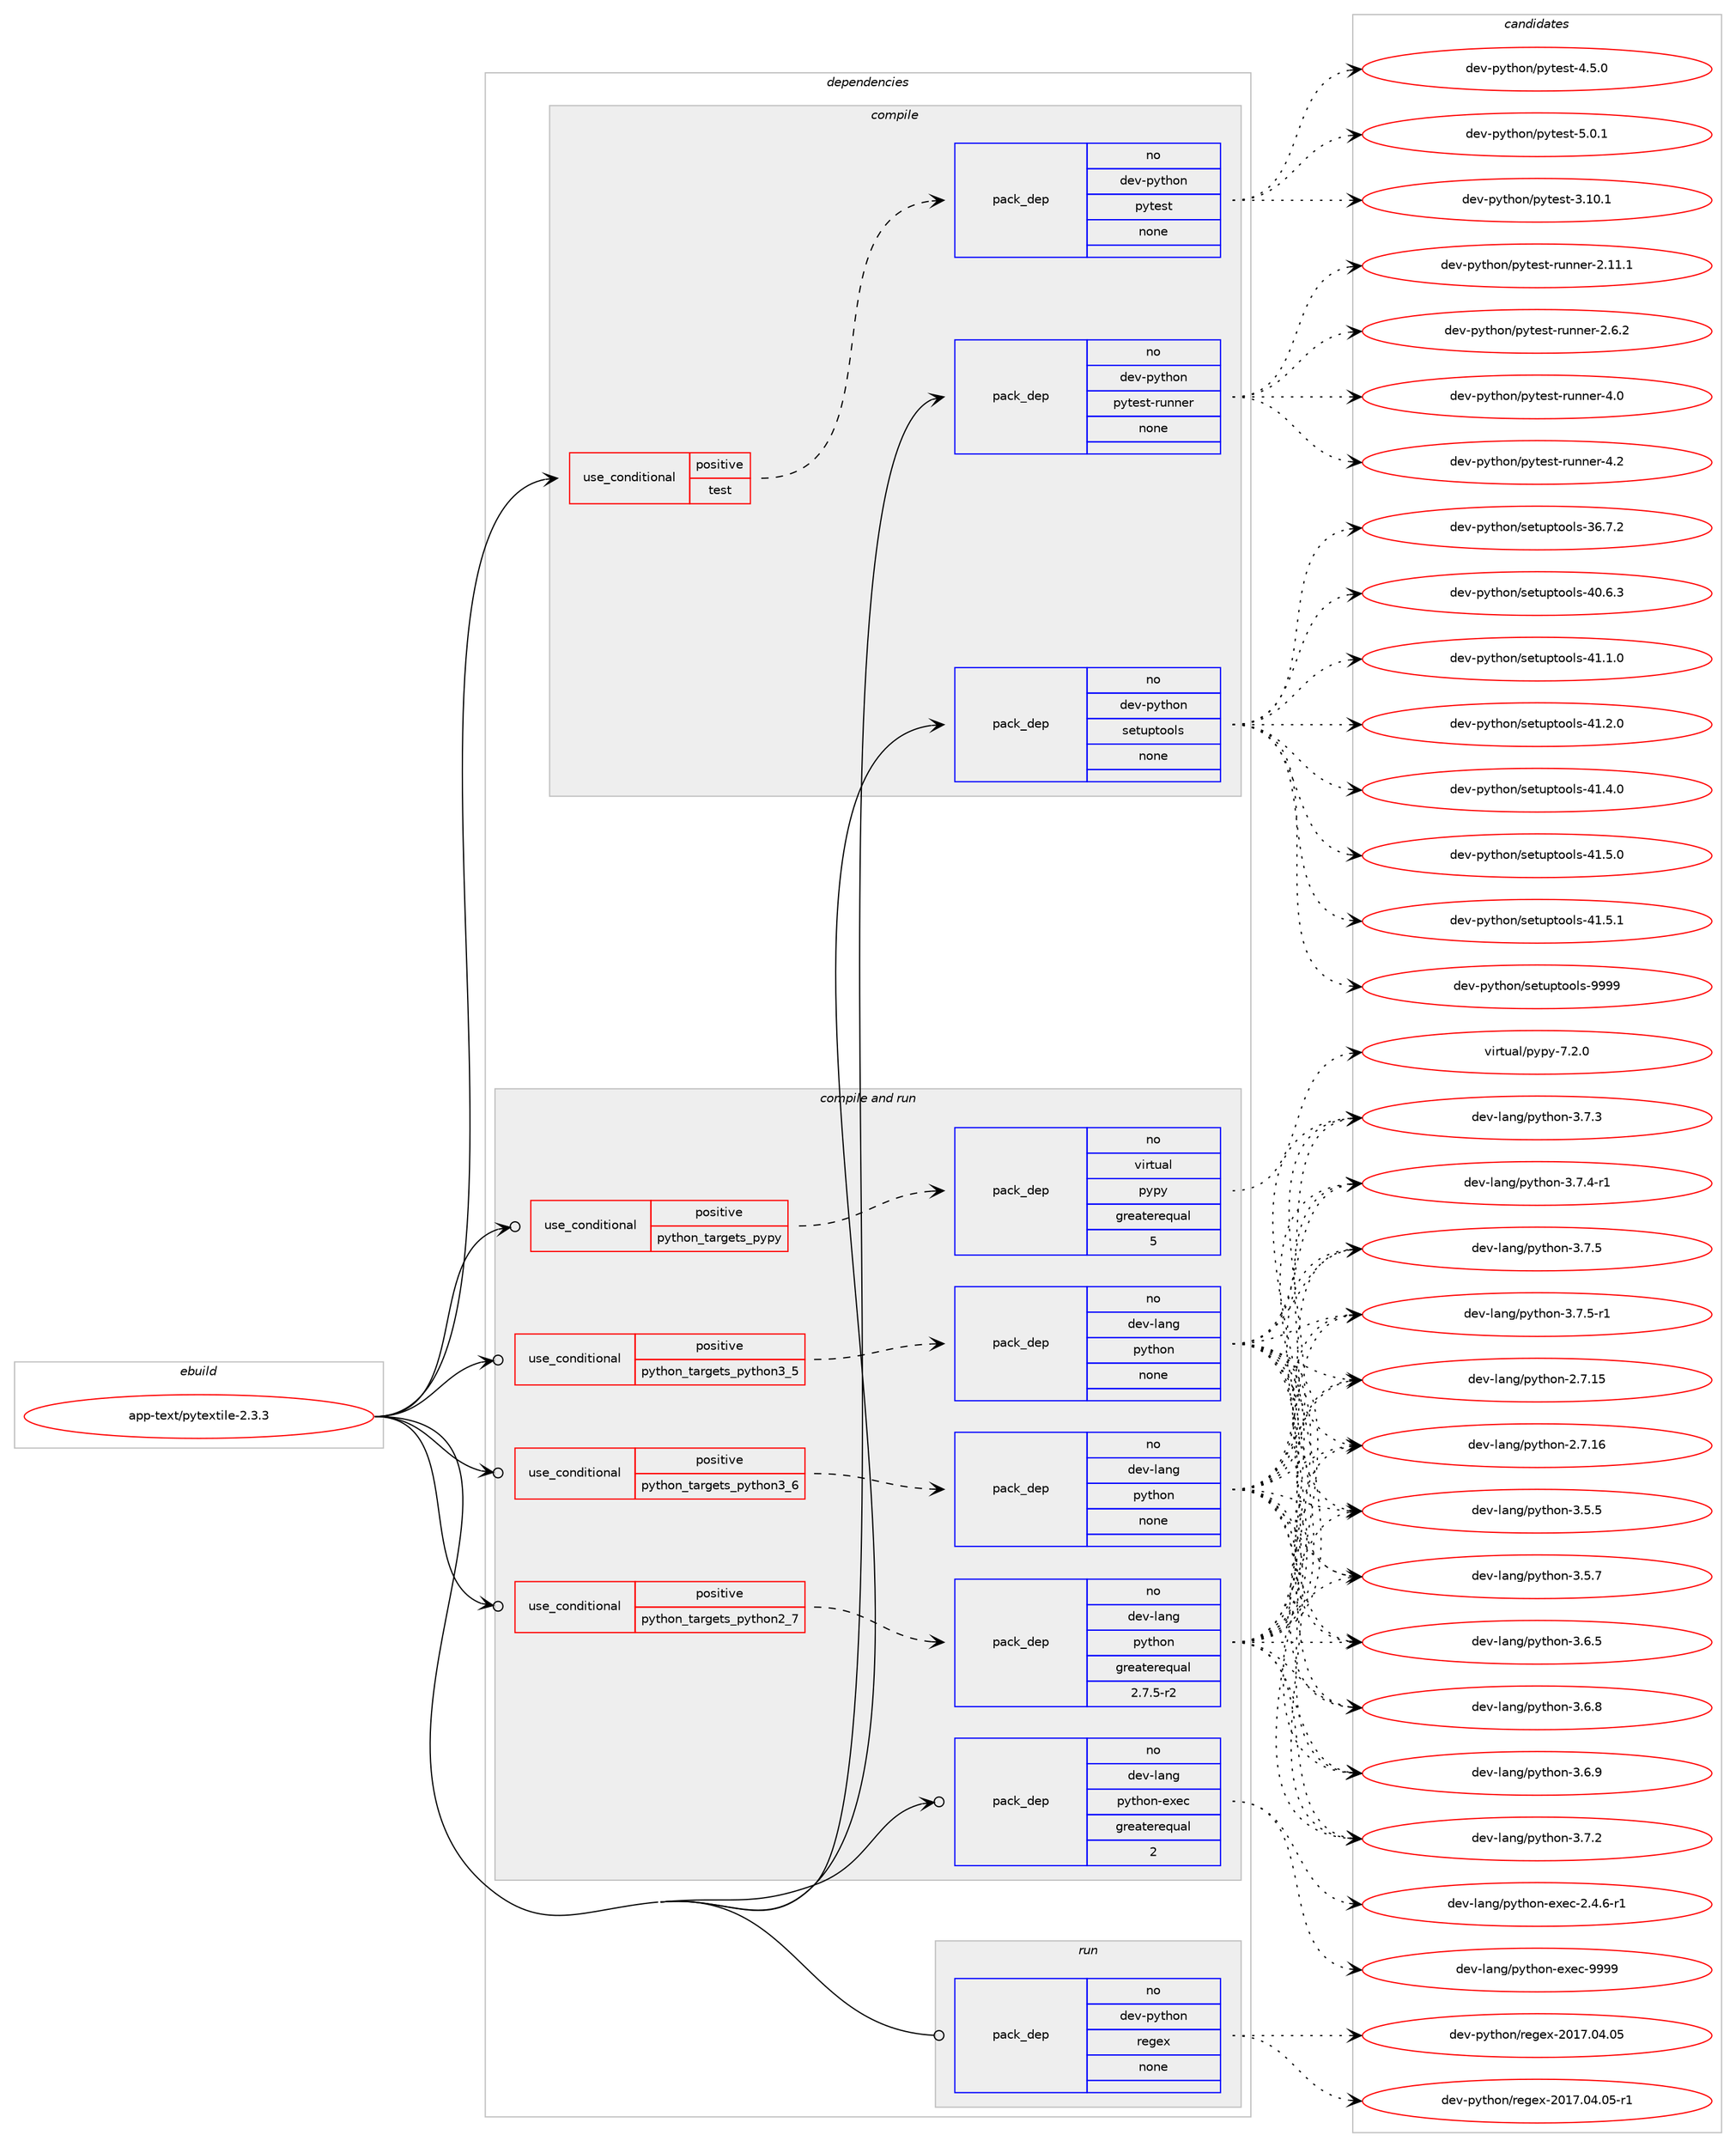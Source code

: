 digraph prolog {

# *************
# Graph options
# *************

newrank=true;
concentrate=true;
compound=true;
graph [rankdir=LR,fontname=Helvetica,fontsize=10,ranksep=1.5];#, ranksep=2.5, nodesep=0.2];
edge  [arrowhead=vee];
node  [fontname=Helvetica,fontsize=10];

# **********
# The ebuild
# **********

subgraph cluster_leftcol {
color=gray;
rank=same;
label=<<i>ebuild</i>>;
id [label="app-text/pytextile-2.3.3", color=red, width=4, href="../app-text/pytextile-2.3.3.svg"];
}

# ****************
# The dependencies
# ****************

subgraph cluster_midcol {
color=gray;
label=<<i>dependencies</i>>;
subgraph cluster_compile {
fillcolor="#eeeeee";
style=filled;
label=<<i>compile</i>>;
subgraph cond121783 {
dependency511602 [label=<<TABLE BORDER="0" CELLBORDER="1" CELLSPACING="0" CELLPADDING="4"><TR><TD ROWSPAN="3" CELLPADDING="10">use_conditional</TD></TR><TR><TD>positive</TD></TR><TR><TD>test</TD></TR></TABLE>>, shape=none, color=red];
subgraph pack380550 {
dependency511603 [label=<<TABLE BORDER="0" CELLBORDER="1" CELLSPACING="0" CELLPADDING="4" WIDTH="220"><TR><TD ROWSPAN="6" CELLPADDING="30">pack_dep</TD></TR><TR><TD WIDTH="110">no</TD></TR><TR><TD>dev-python</TD></TR><TR><TD>pytest</TD></TR><TR><TD>none</TD></TR><TR><TD></TD></TR></TABLE>>, shape=none, color=blue];
}
dependency511602:e -> dependency511603:w [weight=20,style="dashed",arrowhead="vee"];
}
id:e -> dependency511602:w [weight=20,style="solid",arrowhead="vee"];
subgraph pack380551 {
dependency511604 [label=<<TABLE BORDER="0" CELLBORDER="1" CELLSPACING="0" CELLPADDING="4" WIDTH="220"><TR><TD ROWSPAN="6" CELLPADDING="30">pack_dep</TD></TR><TR><TD WIDTH="110">no</TD></TR><TR><TD>dev-python</TD></TR><TR><TD>pytest-runner</TD></TR><TR><TD>none</TD></TR><TR><TD></TD></TR></TABLE>>, shape=none, color=blue];
}
id:e -> dependency511604:w [weight=20,style="solid",arrowhead="vee"];
subgraph pack380552 {
dependency511605 [label=<<TABLE BORDER="0" CELLBORDER="1" CELLSPACING="0" CELLPADDING="4" WIDTH="220"><TR><TD ROWSPAN="6" CELLPADDING="30">pack_dep</TD></TR><TR><TD WIDTH="110">no</TD></TR><TR><TD>dev-python</TD></TR><TR><TD>setuptools</TD></TR><TR><TD>none</TD></TR><TR><TD></TD></TR></TABLE>>, shape=none, color=blue];
}
id:e -> dependency511605:w [weight=20,style="solid",arrowhead="vee"];
}
subgraph cluster_compileandrun {
fillcolor="#eeeeee";
style=filled;
label=<<i>compile and run</i>>;
subgraph cond121784 {
dependency511606 [label=<<TABLE BORDER="0" CELLBORDER="1" CELLSPACING="0" CELLPADDING="4"><TR><TD ROWSPAN="3" CELLPADDING="10">use_conditional</TD></TR><TR><TD>positive</TD></TR><TR><TD>python_targets_pypy</TD></TR></TABLE>>, shape=none, color=red];
subgraph pack380553 {
dependency511607 [label=<<TABLE BORDER="0" CELLBORDER="1" CELLSPACING="0" CELLPADDING="4" WIDTH="220"><TR><TD ROWSPAN="6" CELLPADDING="30">pack_dep</TD></TR><TR><TD WIDTH="110">no</TD></TR><TR><TD>virtual</TD></TR><TR><TD>pypy</TD></TR><TR><TD>greaterequal</TD></TR><TR><TD>5</TD></TR></TABLE>>, shape=none, color=blue];
}
dependency511606:e -> dependency511607:w [weight=20,style="dashed",arrowhead="vee"];
}
id:e -> dependency511606:w [weight=20,style="solid",arrowhead="odotvee"];
subgraph cond121785 {
dependency511608 [label=<<TABLE BORDER="0" CELLBORDER="1" CELLSPACING="0" CELLPADDING="4"><TR><TD ROWSPAN="3" CELLPADDING="10">use_conditional</TD></TR><TR><TD>positive</TD></TR><TR><TD>python_targets_python2_7</TD></TR></TABLE>>, shape=none, color=red];
subgraph pack380554 {
dependency511609 [label=<<TABLE BORDER="0" CELLBORDER="1" CELLSPACING="0" CELLPADDING="4" WIDTH="220"><TR><TD ROWSPAN="6" CELLPADDING="30">pack_dep</TD></TR><TR><TD WIDTH="110">no</TD></TR><TR><TD>dev-lang</TD></TR><TR><TD>python</TD></TR><TR><TD>greaterequal</TD></TR><TR><TD>2.7.5-r2</TD></TR></TABLE>>, shape=none, color=blue];
}
dependency511608:e -> dependency511609:w [weight=20,style="dashed",arrowhead="vee"];
}
id:e -> dependency511608:w [weight=20,style="solid",arrowhead="odotvee"];
subgraph cond121786 {
dependency511610 [label=<<TABLE BORDER="0" CELLBORDER="1" CELLSPACING="0" CELLPADDING="4"><TR><TD ROWSPAN="3" CELLPADDING="10">use_conditional</TD></TR><TR><TD>positive</TD></TR><TR><TD>python_targets_python3_5</TD></TR></TABLE>>, shape=none, color=red];
subgraph pack380555 {
dependency511611 [label=<<TABLE BORDER="0" CELLBORDER="1" CELLSPACING="0" CELLPADDING="4" WIDTH="220"><TR><TD ROWSPAN="6" CELLPADDING="30">pack_dep</TD></TR><TR><TD WIDTH="110">no</TD></TR><TR><TD>dev-lang</TD></TR><TR><TD>python</TD></TR><TR><TD>none</TD></TR><TR><TD></TD></TR></TABLE>>, shape=none, color=blue];
}
dependency511610:e -> dependency511611:w [weight=20,style="dashed",arrowhead="vee"];
}
id:e -> dependency511610:w [weight=20,style="solid",arrowhead="odotvee"];
subgraph cond121787 {
dependency511612 [label=<<TABLE BORDER="0" CELLBORDER="1" CELLSPACING="0" CELLPADDING="4"><TR><TD ROWSPAN="3" CELLPADDING="10">use_conditional</TD></TR><TR><TD>positive</TD></TR><TR><TD>python_targets_python3_6</TD></TR></TABLE>>, shape=none, color=red];
subgraph pack380556 {
dependency511613 [label=<<TABLE BORDER="0" CELLBORDER="1" CELLSPACING="0" CELLPADDING="4" WIDTH="220"><TR><TD ROWSPAN="6" CELLPADDING="30">pack_dep</TD></TR><TR><TD WIDTH="110">no</TD></TR><TR><TD>dev-lang</TD></TR><TR><TD>python</TD></TR><TR><TD>none</TD></TR><TR><TD></TD></TR></TABLE>>, shape=none, color=blue];
}
dependency511612:e -> dependency511613:w [weight=20,style="dashed",arrowhead="vee"];
}
id:e -> dependency511612:w [weight=20,style="solid",arrowhead="odotvee"];
subgraph pack380557 {
dependency511614 [label=<<TABLE BORDER="0" CELLBORDER="1" CELLSPACING="0" CELLPADDING="4" WIDTH="220"><TR><TD ROWSPAN="6" CELLPADDING="30">pack_dep</TD></TR><TR><TD WIDTH="110">no</TD></TR><TR><TD>dev-lang</TD></TR><TR><TD>python-exec</TD></TR><TR><TD>greaterequal</TD></TR><TR><TD>2</TD></TR></TABLE>>, shape=none, color=blue];
}
id:e -> dependency511614:w [weight=20,style="solid",arrowhead="odotvee"];
}
subgraph cluster_run {
fillcolor="#eeeeee";
style=filled;
label=<<i>run</i>>;
subgraph pack380558 {
dependency511615 [label=<<TABLE BORDER="0" CELLBORDER="1" CELLSPACING="0" CELLPADDING="4" WIDTH="220"><TR><TD ROWSPAN="6" CELLPADDING="30">pack_dep</TD></TR><TR><TD WIDTH="110">no</TD></TR><TR><TD>dev-python</TD></TR><TR><TD>regex</TD></TR><TR><TD>none</TD></TR><TR><TD></TD></TR></TABLE>>, shape=none, color=blue];
}
id:e -> dependency511615:w [weight=20,style="solid",arrowhead="odot"];
}
}

# **************
# The candidates
# **************

subgraph cluster_choices {
rank=same;
color=gray;
label=<<i>candidates</i>>;

subgraph choice380550 {
color=black;
nodesep=1;
choice100101118451121211161041111104711212111610111511645514649484649 [label="dev-python/pytest-3.10.1", color=red, width=4,href="../dev-python/pytest-3.10.1.svg"];
choice1001011184511212111610411111047112121116101115116455246534648 [label="dev-python/pytest-4.5.0", color=red, width=4,href="../dev-python/pytest-4.5.0.svg"];
choice1001011184511212111610411111047112121116101115116455346484649 [label="dev-python/pytest-5.0.1", color=red, width=4,href="../dev-python/pytest-5.0.1.svg"];
dependency511603:e -> choice100101118451121211161041111104711212111610111511645514649484649:w [style=dotted,weight="100"];
dependency511603:e -> choice1001011184511212111610411111047112121116101115116455246534648:w [style=dotted,weight="100"];
dependency511603:e -> choice1001011184511212111610411111047112121116101115116455346484649:w [style=dotted,weight="100"];
}
subgraph choice380551 {
color=black;
nodesep=1;
choice10010111845112121116104111110471121211161011151164511411711011010111445504649494649 [label="dev-python/pytest-runner-2.11.1", color=red, width=4,href="../dev-python/pytest-runner-2.11.1.svg"];
choice100101118451121211161041111104711212111610111511645114117110110101114455046544650 [label="dev-python/pytest-runner-2.6.2", color=red, width=4,href="../dev-python/pytest-runner-2.6.2.svg"];
choice10010111845112121116104111110471121211161011151164511411711011010111445524648 [label="dev-python/pytest-runner-4.0", color=red, width=4,href="../dev-python/pytest-runner-4.0.svg"];
choice10010111845112121116104111110471121211161011151164511411711011010111445524650 [label="dev-python/pytest-runner-4.2", color=red, width=4,href="../dev-python/pytest-runner-4.2.svg"];
dependency511604:e -> choice10010111845112121116104111110471121211161011151164511411711011010111445504649494649:w [style=dotted,weight="100"];
dependency511604:e -> choice100101118451121211161041111104711212111610111511645114117110110101114455046544650:w [style=dotted,weight="100"];
dependency511604:e -> choice10010111845112121116104111110471121211161011151164511411711011010111445524648:w [style=dotted,weight="100"];
dependency511604:e -> choice10010111845112121116104111110471121211161011151164511411711011010111445524650:w [style=dotted,weight="100"];
}
subgraph choice380552 {
color=black;
nodesep=1;
choice100101118451121211161041111104711510111611711211611111110811545515446554650 [label="dev-python/setuptools-36.7.2", color=red, width=4,href="../dev-python/setuptools-36.7.2.svg"];
choice100101118451121211161041111104711510111611711211611111110811545524846544651 [label="dev-python/setuptools-40.6.3", color=red, width=4,href="../dev-python/setuptools-40.6.3.svg"];
choice100101118451121211161041111104711510111611711211611111110811545524946494648 [label="dev-python/setuptools-41.1.0", color=red, width=4,href="../dev-python/setuptools-41.1.0.svg"];
choice100101118451121211161041111104711510111611711211611111110811545524946504648 [label="dev-python/setuptools-41.2.0", color=red, width=4,href="../dev-python/setuptools-41.2.0.svg"];
choice100101118451121211161041111104711510111611711211611111110811545524946524648 [label="dev-python/setuptools-41.4.0", color=red, width=4,href="../dev-python/setuptools-41.4.0.svg"];
choice100101118451121211161041111104711510111611711211611111110811545524946534648 [label="dev-python/setuptools-41.5.0", color=red, width=4,href="../dev-python/setuptools-41.5.0.svg"];
choice100101118451121211161041111104711510111611711211611111110811545524946534649 [label="dev-python/setuptools-41.5.1", color=red, width=4,href="../dev-python/setuptools-41.5.1.svg"];
choice10010111845112121116104111110471151011161171121161111111081154557575757 [label="dev-python/setuptools-9999", color=red, width=4,href="../dev-python/setuptools-9999.svg"];
dependency511605:e -> choice100101118451121211161041111104711510111611711211611111110811545515446554650:w [style=dotted,weight="100"];
dependency511605:e -> choice100101118451121211161041111104711510111611711211611111110811545524846544651:w [style=dotted,weight="100"];
dependency511605:e -> choice100101118451121211161041111104711510111611711211611111110811545524946494648:w [style=dotted,weight="100"];
dependency511605:e -> choice100101118451121211161041111104711510111611711211611111110811545524946504648:w [style=dotted,weight="100"];
dependency511605:e -> choice100101118451121211161041111104711510111611711211611111110811545524946524648:w [style=dotted,weight="100"];
dependency511605:e -> choice100101118451121211161041111104711510111611711211611111110811545524946534648:w [style=dotted,weight="100"];
dependency511605:e -> choice100101118451121211161041111104711510111611711211611111110811545524946534649:w [style=dotted,weight="100"];
dependency511605:e -> choice10010111845112121116104111110471151011161171121161111111081154557575757:w [style=dotted,weight="100"];
}
subgraph choice380553 {
color=black;
nodesep=1;
choice1181051141161179710847112121112121455546504648 [label="virtual/pypy-7.2.0", color=red, width=4,href="../virtual/pypy-7.2.0.svg"];
dependency511607:e -> choice1181051141161179710847112121112121455546504648:w [style=dotted,weight="100"];
}
subgraph choice380554 {
color=black;
nodesep=1;
choice10010111845108971101034711212111610411111045504655464953 [label="dev-lang/python-2.7.15", color=red, width=4,href="../dev-lang/python-2.7.15.svg"];
choice10010111845108971101034711212111610411111045504655464954 [label="dev-lang/python-2.7.16", color=red, width=4,href="../dev-lang/python-2.7.16.svg"];
choice100101118451089711010347112121116104111110455146534653 [label="dev-lang/python-3.5.5", color=red, width=4,href="../dev-lang/python-3.5.5.svg"];
choice100101118451089711010347112121116104111110455146534655 [label="dev-lang/python-3.5.7", color=red, width=4,href="../dev-lang/python-3.5.7.svg"];
choice100101118451089711010347112121116104111110455146544653 [label="dev-lang/python-3.6.5", color=red, width=4,href="../dev-lang/python-3.6.5.svg"];
choice100101118451089711010347112121116104111110455146544656 [label="dev-lang/python-3.6.8", color=red, width=4,href="../dev-lang/python-3.6.8.svg"];
choice100101118451089711010347112121116104111110455146544657 [label="dev-lang/python-3.6.9", color=red, width=4,href="../dev-lang/python-3.6.9.svg"];
choice100101118451089711010347112121116104111110455146554650 [label="dev-lang/python-3.7.2", color=red, width=4,href="../dev-lang/python-3.7.2.svg"];
choice100101118451089711010347112121116104111110455146554651 [label="dev-lang/python-3.7.3", color=red, width=4,href="../dev-lang/python-3.7.3.svg"];
choice1001011184510897110103471121211161041111104551465546524511449 [label="dev-lang/python-3.7.4-r1", color=red, width=4,href="../dev-lang/python-3.7.4-r1.svg"];
choice100101118451089711010347112121116104111110455146554653 [label="dev-lang/python-3.7.5", color=red, width=4,href="../dev-lang/python-3.7.5.svg"];
choice1001011184510897110103471121211161041111104551465546534511449 [label="dev-lang/python-3.7.5-r1", color=red, width=4,href="../dev-lang/python-3.7.5-r1.svg"];
dependency511609:e -> choice10010111845108971101034711212111610411111045504655464953:w [style=dotted,weight="100"];
dependency511609:e -> choice10010111845108971101034711212111610411111045504655464954:w [style=dotted,weight="100"];
dependency511609:e -> choice100101118451089711010347112121116104111110455146534653:w [style=dotted,weight="100"];
dependency511609:e -> choice100101118451089711010347112121116104111110455146534655:w [style=dotted,weight="100"];
dependency511609:e -> choice100101118451089711010347112121116104111110455146544653:w [style=dotted,weight="100"];
dependency511609:e -> choice100101118451089711010347112121116104111110455146544656:w [style=dotted,weight="100"];
dependency511609:e -> choice100101118451089711010347112121116104111110455146544657:w [style=dotted,weight="100"];
dependency511609:e -> choice100101118451089711010347112121116104111110455146554650:w [style=dotted,weight="100"];
dependency511609:e -> choice100101118451089711010347112121116104111110455146554651:w [style=dotted,weight="100"];
dependency511609:e -> choice1001011184510897110103471121211161041111104551465546524511449:w [style=dotted,weight="100"];
dependency511609:e -> choice100101118451089711010347112121116104111110455146554653:w [style=dotted,weight="100"];
dependency511609:e -> choice1001011184510897110103471121211161041111104551465546534511449:w [style=dotted,weight="100"];
}
subgraph choice380555 {
color=black;
nodesep=1;
choice10010111845108971101034711212111610411111045504655464953 [label="dev-lang/python-2.7.15", color=red, width=4,href="../dev-lang/python-2.7.15.svg"];
choice10010111845108971101034711212111610411111045504655464954 [label="dev-lang/python-2.7.16", color=red, width=4,href="../dev-lang/python-2.7.16.svg"];
choice100101118451089711010347112121116104111110455146534653 [label="dev-lang/python-3.5.5", color=red, width=4,href="../dev-lang/python-3.5.5.svg"];
choice100101118451089711010347112121116104111110455146534655 [label="dev-lang/python-3.5.7", color=red, width=4,href="../dev-lang/python-3.5.7.svg"];
choice100101118451089711010347112121116104111110455146544653 [label="dev-lang/python-3.6.5", color=red, width=4,href="../dev-lang/python-3.6.5.svg"];
choice100101118451089711010347112121116104111110455146544656 [label="dev-lang/python-3.6.8", color=red, width=4,href="../dev-lang/python-3.6.8.svg"];
choice100101118451089711010347112121116104111110455146544657 [label="dev-lang/python-3.6.9", color=red, width=4,href="../dev-lang/python-3.6.9.svg"];
choice100101118451089711010347112121116104111110455146554650 [label="dev-lang/python-3.7.2", color=red, width=4,href="../dev-lang/python-3.7.2.svg"];
choice100101118451089711010347112121116104111110455146554651 [label="dev-lang/python-3.7.3", color=red, width=4,href="../dev-lang/python-3.7.3.svg"];
choice1001011184510897110103471121211161041111104551465546524511449 [label="dev-lang/python-3.7.4-r1", color=red, width=4,href="../dev-lang/python-3.7.4-r1.svg"];
choice100101118451089711010347112121116104111110455146554653 [label="dev-lang/python-3.7.5", color=red, width=4,href="../dev-lang/python-3.7.5.svg"];
choice1001011184510897110103471121211161041111104551465546534511449 [label="dev-lang/python-3.7.5-r1", color=red, width=4,href="../dev-lang/python-3.7.5-r1.svg"];
dependency511611:e -> choice10010111845108971101034711212111610411111045504655464953:w [style=dotted,weight="100"];
dependency511611:e -> choice10010111845108971101034711212111610411111045504655464954:w [style=dotted,weight="100"];
dependency511611:e -> choice100101118451089711010347112121116104111110455146534653:w [style=dotted,weight="100"];
dependency511611:e -> choice100101118451089711010347112121116104111110455146534655:w [style=dotted,weight="100"];
dependency511611:e -> choice100101118451089711010347112121116104111110455146544653:w [style=dotted,weight="100"];
dependency511611:e -> choice100101118451089711010347112121116104111110455146544656:w [style=dotted,weight="100"];
dependency511611:e -> choice100101118451089711010347112121116104111110455146544657:w [style=dotted,weight="100"];
dependency511611:e -> choice100101118451089711010347112121116104111110455146554650:w [style=dotted,weight="100"];
dependency511611:e -> choice100101118451089711010347112121116104111110455146554651:w [style=dotted,weight="100"];
dependency511611:e -> choice1001011184510897110103471121211161041111104551465546524511449:w [style=dotted,weight="100"];
dependency511611:e -> choice100101118451089711010347112121116104111110455146554653:w [style=dotted,weight="100"];
dependency511611:e -> choice1001011184510897110103471121211161041111104551465546534511449:w [style=dotted,weight="100"];
}
subgraph choice380556 {
color=black;
nodesep=1;
choice10010111845108971101034711212111610411111045504655464953 [label="dev-lang/python-2.7.15", color=red, width=4,href="../dev-lang/python-2.7.15.svg"];
choice10010111845108971101034711212111610411111045504655464954 [label="dev-lang/python-2.7.16", color=red, width=4,href="../dev-lang/python-2.7.16.svg"];
choice100101118451089711010347112121116104111110455146534653 [label="dev-lang/python-3.5.5", color=red, width=4,href="../dev-lang/python-3.5.5.svg"];
choice100101118451089711010347112121116104111110455146534655 [label="dev-lang/python-3.5.7", color=red, width=4,href="../dev-lang/python-3.5.7.svg"];
choice100101118451089711010347112121116104111110455146544653 [label="dev-lang/python-3.6.5", color=red, width=4,href="../dev-lang/python-3.6.5.svg"];
choice100101118451089711010347112121116104111110455146544656 [label="dev-lang/python-3.6.8", color=red, width=4,href="../dev-lang/python-3.6.8.svg"];
choice100101118451089711010347112121116104111110455146544657 [label="dev-lang/python-3.6.9", color=red, width=4,href="../dev-lang/python-3.6.9.svg"];
choice100101118451089711010347112121116104111110455146554650 [label="dev-lang/python-3.7.2", color=red, width=4,href="../dev-lang/python-3.7.2.svg"];
choice100101118451089711010347112121116104111110455146554651 [label="dev-lang/python-3.7.3", color=red, width=4,href="../dev-lang/python-3.7.3.svg"];
choice1001011184510897110103471121211161041111104551465546524511449 [label="dev-lang/python-3.7.4-r1", color=red, width=4,href="../dev-lang/python-3.7.4-r1.svg"];
choice100101118451089711010347112121116104111110455146554653 [label="dev-lang/python-3.7.5", color=red, width=4,href="../dev-lang/python-3.7.5.svg"];
choice1001011184510897110103471121211161041111104551465546534511449 [label="dev-lang/python-3.7.5-r1", color=red, width=4,href="../dev-lang/python-3.7.5-r1.svg"];
dependency511613:e -> choice10010111845108971101034711212111610411111045504655464953:w [style=dotted,weight="100"];
dependency511613:e -> choice10010111845108971101034711212111610411111045504655464954:w [style=dotted,weight="100"];
dependency511613:e -> choice100101118451089711010347112121116104111110455146534653:w [style=dotted,weight="100"];
dependency511613:e -> choice100101118451089711010347112121116104111110455146534655:w [style=dotted,weight="100"];
dependency511613:e -> choice100101118451089711010347112121116104111110455146544653:w [style=dotted,weight="100"];
dependency511613:e -> choice100101118451089711010347112121116104111110455146544656:w [style=dotted,weight="100"];
dependency511613:e -> choice100101118451089711010347112121116104111110455146544657:w [style=dotted,weight="100"];
dependency511613:e -> choice100101118451089711010347112121116104111110455146554650:w [style=dotted,weight="100"];
dependency511613:e -> choice100101118451089711010347112121116104111110455146554651:w [style=dotted,weight="100"];
dependency511613:e -> choice1001011184510897110103471121211161041111104551465546524511449:w [style=dotted,weight="100"];
dependency511613:e -> choice100101118451089711010347112121116104111110455146554653:w [style=dotted,weight="100"];
dependency511613:e -> choice1001011184510897110103471121211161041111104551465546534511449:w [style=dotted,weight="100"];
}
subgraph choice380557 {
color=black;
nodesep=1;
choice10010111845108971101034711212111610411111045101120101994550465246544511449 [label="dev-lang/python-exec-2.4.6-r1", color=red, width=4,href="../dev-lang/python-exec-2.4.6-r1.svg"];
choice10010111845108971101034711212111610411111045101120101994557575757 [label="dev-lang/python-exec-9999", color=red, width=4,href="../dev-lang/python-exec-9999.svg"];
dependency511614:e -> choice10010111845108971101034711212111610411111045101120101994550465246544511449:w [style=dotted,weight="100"];
dependency511614:e -> choice10010111845108971101034711212111610411111045101120101994557575757:w [style=dotted,weight="100"];
}
subgraph choice380558 {
color=black;
nodesep=1;
choice10010111845112121116104111110471141011031011204550484955464852464853 [label="dev-python/regex-2017.04.05", color=red, width=4,href="../dev-python/regex-2017.04.05.svg"];
choice100101118451121211161041111104711410110310112045504849554648524648534511449 [label="dev-python/regex-2017.04.05-r1", color=red, width=4,href="../dev-python/regex-2017.04.05-r1.svg"];
dependency511615:e -> choice10010111845112121116104111110471141011031011204550484955464852464853:w [style=dotted,weight="100"];
dependency511615:e -> choice100101118451121211161041111104711410110310112045504849554648524648534511449:w [style=dotted,weight="100"];
}
}

}
